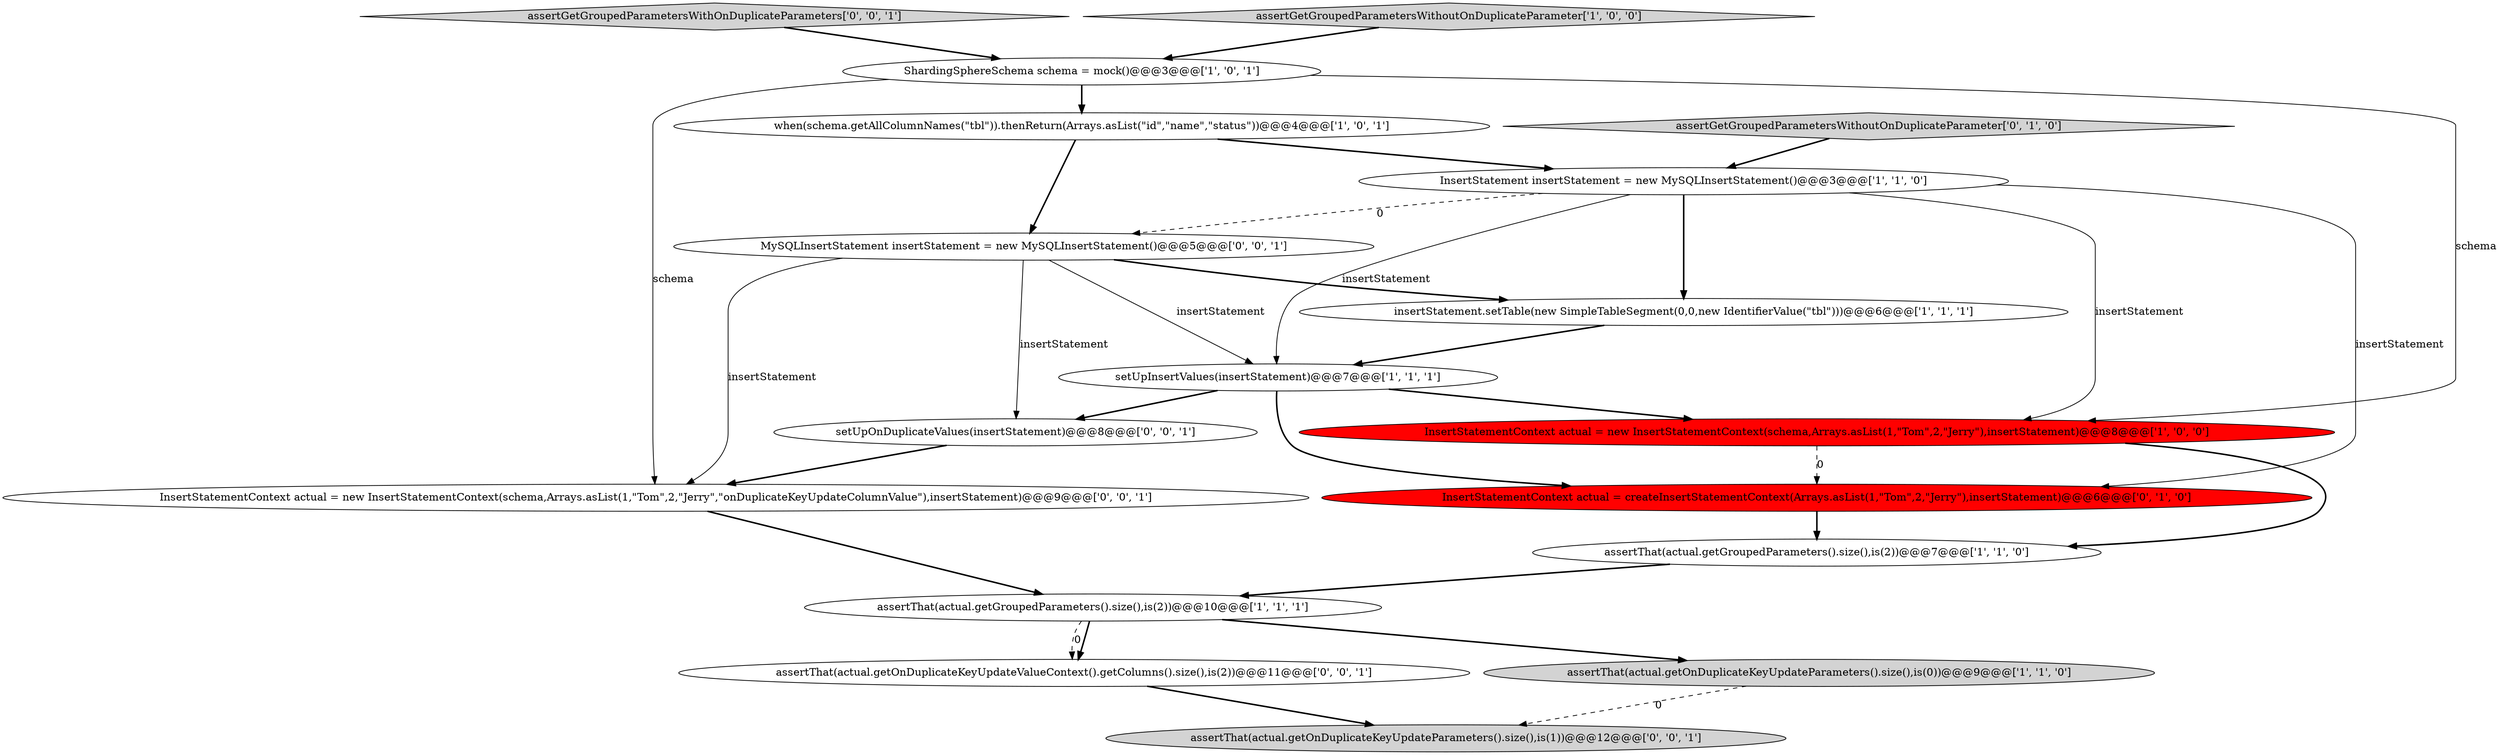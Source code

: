 digraph {
0 [style = filled, label = "insertStatement.setTable(new SimpleTableSegment(0,0,new IdentifierValue(\"tbl\")))@@@6@@@['1', '1', '1']", fillcolor = white, shape = ellipse image = "AAA0AAABBB1BBB"];
1 [style = filled, label = "when(schema.getAllColumnNames(\"tbl\")).thenReturn(Arrays.asList(\"id\",\"name\",\"status\"))@@@4@@@['1', '0', '1']", fillcolor = white, shape = ellipse image = "AAA0AAABBB1BBB"];
17 [style = filled, label = "assertThat(actual.getOnDuplicateKeyUpdateValueContext().getColumns().size(),is(2))@@@11@@@['0', '0', '1']", fillcolor = white, shape = ellipse image = "AAA0AAABBB3BBB"];
15 [style = filled, label = "assertThat(actual.getOnDuplicateKeyUpdateParameters().size(),is(1))@@@12@@@['0', '0', '1']", fillcolor = lightgray, shape = ellipse image = "AAA0AAABBB3BBB"];
13 [style = filled, label = "assertGetGroupedParametersWithOnDuplicateParameters['0', '0', '1']", fillcolor = lightgray, shape = diamond image = "AAA0AAABBB3BBB"];
12 [style = filled, label = "InsertStatementContext actual = new InsertStatementContext(schema,Arrays.asList(1,\"Tom\",2,\"Jerry\",\"onDuplicateKeyUpdateColumnValue\"),insertStatement)@@@9@@@['0', '0', '1']", fillcolor = white, shape = ellipse image = "AAA0AAABBB3BBB"];
11 [style = filled, label = "InsertStatementContext actual = createInsertStatementContext(Arrays.asList(1,\"Tom\",2,\"Jerry\"),insertStatement)@@@6@@@['0', '1', '0']", fillcolor = red, shape = ellipse image = "AAA1AAABBB2BBB"];
2 [style = filled, label = "assertThat(actual.getGroupedParameters().size(),is(2))@@@10@@@['1', '1', '1']", fillcolor = white, shape = ellipse image = "AAA0AAABBB1BBB"];
16 [style = filled, label = "MySQLInsertStatement insertStatement = new MySQLInsertStatement()@@@5@@@['0', '0', '1']", fillcolor = white, shape = ellipse image = "AAA0AAABBB3BBB"];
10 [style = filled, label = "assertGetGroupedParametersWithoutOnDuplicateParameter['0', '1', '0']", fillcolor = lightgray, shape = diamond image = "AAA0AAABBB2BBB"];
9 [style = filled, label = "assertGetGroupedParametersWithoutOnDuplicateParameter['1', '0', '0']", fillcolor = lightgray, shape = diamond image = "AAA0AAABBB1BBB"];
14 [style = filled, label = "setUpOnDuplicateValues(insertStatement)@@@8@@@['0', '0', '1']", fillcolor = white, shape = ellipse image = "AAA0AAABBB3BBB"];
7 [style = filled, label = "assertThat(actual.getOnDuplicateKeyUpdateParameters().size(),is(0))@@@9@@@['1', '1', '0']", fillcolor = lightgray, shape = ellipse image = "AAA0AAABBB1BBB"];
3 [style = filled, label = "setUpInsertValues(insertStatement)@@@7@@@['1', '1', '1']", fillcolor = white, shape = ellipse image = "AAA0AAABBB1BBB"];
8 [style = filled, label = "ShardingSphereSchema schema = mock()@@@3@@@['1', '0', '1']", fillcolor = white, shape = ellipse image = "AAA0AAABBB1BBB"];
5 [style = filled, label = "InsertStatement insertStatement = new MySQLInsertStatement()@@@3@@@['1', '1', '0']", fillcolor = white, shape = ellipse image = "AAA0AAABBB1BBB"];
6 [style = filled, label = "assertThat(actual.getGroupedParameters().size(),is(2))@@@7@@@['1', '1', '0']", fillcolor = white, shape = ellipse image = "AAA0AAABBB1BBB"];
4 [style = filled, label = "InsertStatementContext actual = new InsertStatementContext(schema,Arrays.asList(1,\"Tom\",2,\"Jerry\"),insertStatement)@@@8@@@['1', '0', '0']", fillcolor = red, shape = ellipse image = "AAA1AAABBB1BBB"];
1->5 [style = bold, label=""];
0->3 [style = bold, label=""];
2->17 [style = bold, label=""];
8->4 [style = solid, label="schema"];
16->12 [style = solid, label="insertStatement"];
16->0 [style = bold, label=""];
5->3 [style = solid, label="insertStatement"];
4->6 [style = bold, label=""];
11->6 [style = bold, label=""];
3->14 [style = bold, label=""];
3->11 [style = bold, label=""];
9->8 [style = bold, label=""];
2->17 [style = dashed, label="0"];
3->4 [style = bold, label=""];
16->3 [style = solid, label="insertStatement"];
16->14 [style = solid, label="insertStatement"];
6->2 [style = bold, label=""];
5->16 [style = dashed, label="0"];
8->1 [style = bold, label=""];
12->2 [style = bold, label=""];
5->4 [style = solid, label="insertStatement"];
10->5 [style = bold, label=""];
5->0 [style = bold, label=""];
1->16 [style = bold, label=""];
14->12 [style = bold, label=""];
17->15 [style = bold, label=""];
7->15 [style = dashed, label="0"];
2->7 [style = bold, label=""];
8->12 [style = solid, label="schema"];
13->8 [style = bold, label=""];
4->11 [style = dashed, label="0"];
5->11 [style = solid, label="insertStatement"];
}
